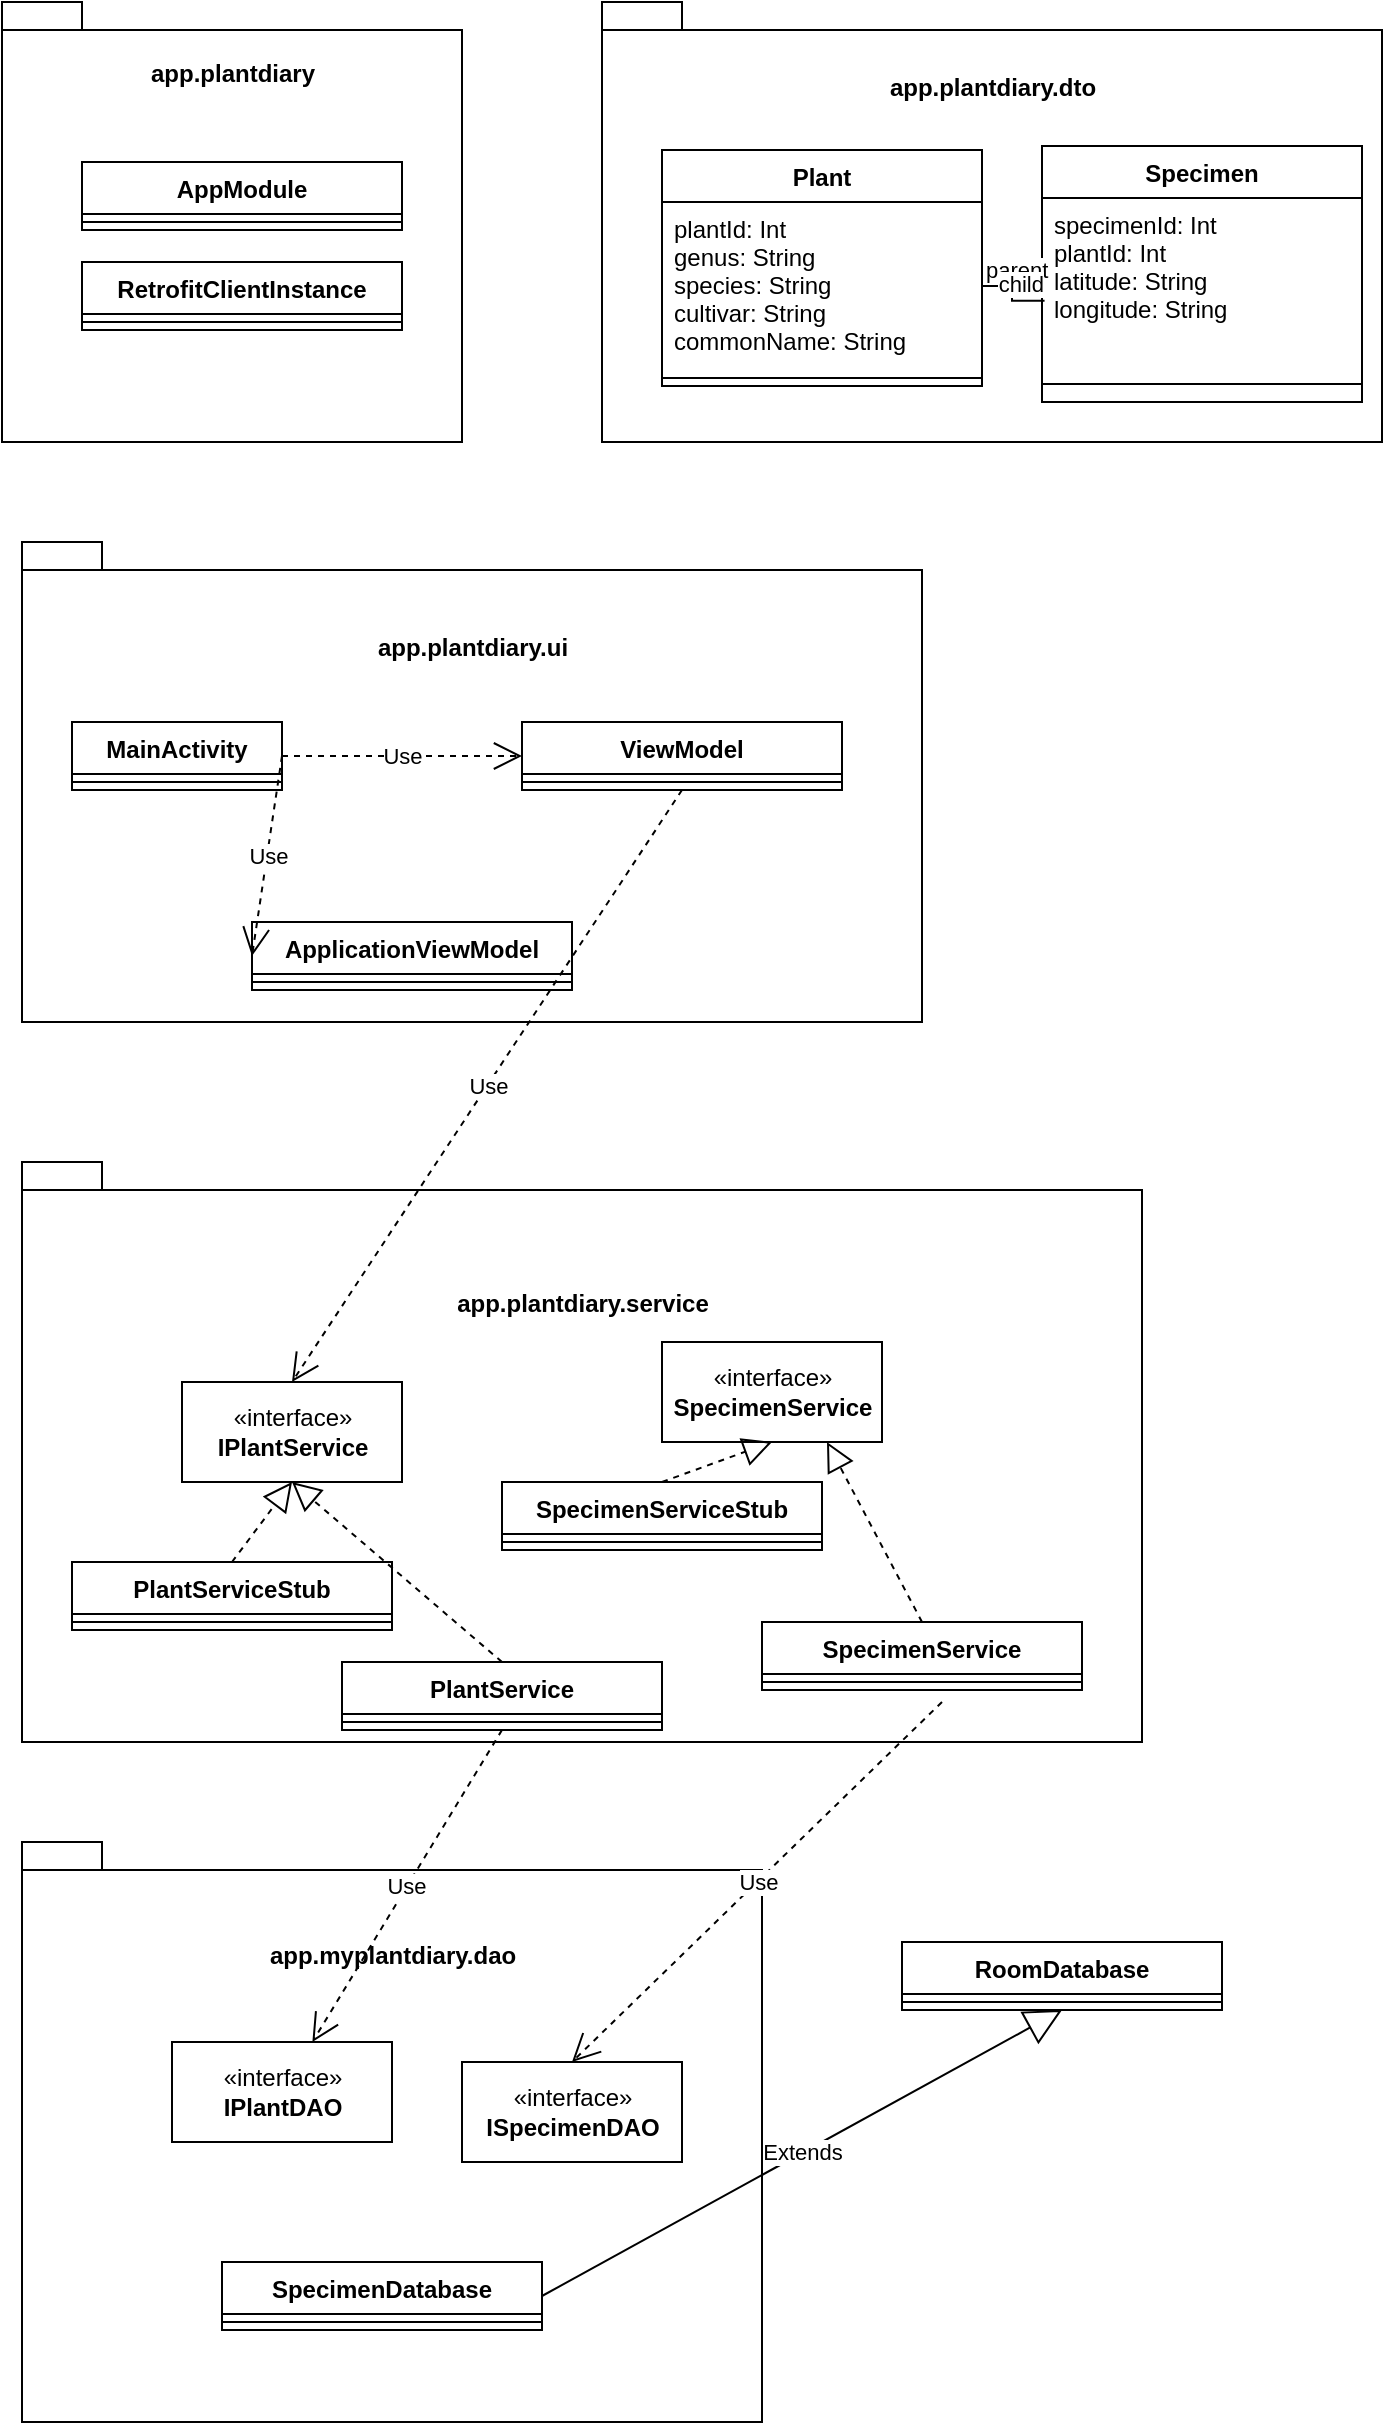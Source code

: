 <mxfile version="16.2.4" type="github">
  <diagram name="Page-1" id="c4acf3e9-155e-7222-9cf6-157b1a14988f">
    <mxGraphModel dx="1038" dy="481" grid="1" gridSize="10" guides="1" tooltips="1" connect="1" arrows="1" fold="1" page="1" pageScale="1" pageWidth="850" pageHeight="1100" background="none" math="0" shadow="0">
      <root>
        <mxCell id="0" />
        <mxCell id="1" parent="0" />
        <mxCell id="WbR7mpwzK_1HubP7EEPP-1" value="app.plantdiary&lt;br&gt;&lt;br&gt;&lt;br&gt;&lt;br&gt;&lt;br&gt;&lt;br&gt;&lt;br&gt;&lt;br&gt;&lt;br&gt;&lt;br&gt;&lt;br&gt;&lt;br&gt;" style="shape=folder;fontStyle=1;spacingTop=10;tabWidth=40;tabHeight=14;tabPosition=left;html=1;" vertex="1" parent="1">
          <mxGeometry x="140" y="30" width="230" height="220" as="geometry" />
        </mxCell>
        <mxCell id="WbR7mpwzK_1HubP7EEPP-2" value="AppModule" style="swimlane;fontStyle=1;align=center;verticalAlign=top;childLayout=stackLayout;horizontal=1;startSize=26;horizontalStack=0;resizeParent=1;resizeParentMax=0;resizeLast=0;collapsible=1;marginBottom=0;" vertex="1" parent="1">
          <mxGeometry x="180" y="110" width="160" height="34" as="geometry" />
        </mxCell>
        <mxCell id="WbR7mpwzK_1HubP7EEPP-4" value="" style="line;strokeWidth=1;fillColor=none;align=left;verticalAlign=middle;spacingTop=-1;spacingLeft=3;spacingRight=3;rotatable=0;labelPosition=right;points=[];portConstraint=eastwest;" vertex="1" parent="WbR7mpwzK_1HubP7EEPP-2">
          <mxGeometry y="26" width="160" height="8" as="geometry" />
        </mxCell>
        <mxCell id="WbR7mpwzK_1HubP7EEPP-6" value="RetrofitClientInstance" style="swimlane;fontStyle=1;align=center;verticalAlign=top;childLayout=stackLayout;horizontal=1;startSize=26;horizontalStack=0;resizeParent=1;resizeParentMax=0;resizeLast=0;collapsible=1;marginBottom=0;" vertex="1" parent="1">
          <mxGeometry x="180" y="160" width="160" height="34" as="geometry" />
        </mxCell>
        <mxCell id="WbR7mpwzK_1HubP7EEPP-8" value="" style="line;strokeWidth=1;fillColor=none;align=left;verticalAlign=middle;spacingTop=-1;spacingLeft=3;spacingRight=3;rotatable=0;labelPosition=right;points=[];portConstraint=eastwest;" vertex="1" parent="WbR7mpwzK_1HubP7EEPP-6">
          <mxGeometry y="26" width="160" height="8" as="geometry" />
        </mxCell>
        <mxCell id="WbR7mpwzK_1HubP7EEPP-10" value="app.plantdiary.ui&lt;br&gt;&lt;br&gt;&lt;br&gt;&lt;br&gt;&lt;br&gt;&lt;br&gt;&lt;br&gt;&lt;br&gt;&lt;br&gt;&lt;br&gt;&lt;br&gt;" style="shape=folder;fontStyle=1;spacingTop=10;tabWidth=40;tabHeight=14;tabPosition=left;html=1;" vertex="1" parent="1">
          <mxGeometry x="150" y="300" width="450" height="240" as="geometry" />
        </mxCell>
        <mxCell id="WbR7mpwzK_1HubP7EEPP-11" value="MainActivity" style="swimlane;fontStyle=1;align=center;verticalAlign=top;childLayout=stackLayout;horizontal=1;startSize=26;horizontalStack=0;resizeParent=1;resizeParentMax=0;resizeLast=0;collapsible=1;marginBottom=0;" vertex="1" parent="1">
          <mxGeometry x="175" y="390" width="105" height="34" as="geometry" />
        </mxCell>
        <mxCell id="WbR7mpwzK_1HubP7EEPP-13" value="" style="line;strokeWidth=1;fillColor=none;align=left;verticalAlign=middle;spacingTop=-1;spacingLeft=3;spacingRight=3;rotatable=0;labelPosition=right;points=[];portConstraint=eastwest;" vertex="1" parent="WbR7mpwzK_1HubP7EEPP-11">
          <mxGeometry y="26" width="105" height="8" as="geometry" />
        </mxCell>
        <mxCell id="WbR7mpwzK_1HubP7EEPP-15" value="ViewModel" style="swimlane;fontStyle=1;align=center;verticalAlign=top;childLayout=stackLayout;horizontal=1;startSize=26;horizontalStack=0;resizeParent=1;resizeParentMax=0;resizeLast=0;collapsible=1;marginBottom=0;" vertex="1" parent="1">
          <mxGeometry x="400" y="390" width="160" height="34" as="geometry" />
        </mxCell>
        <mxCell id="WbR7mpwzK_1HubP7EEPP-17" value="" style="line;strokeWidth=1;fillColor=none;align=left;verticalAlign=middle;spacingTop=-1;spacingLeft=3;spacingRight=3;rotatable=0;labelPosition=right;points=[];portConstraint=eastwest;" vertex="1" parent="WbR7mpwzK_1HubP7EEPP-15">
          <mxGeometry y="26" width="160" height="8" as="geometry" />
        </mxCell>
        <mxCell id="WbR7mpwzK_1HubP7EEPP-19" value="ApplicationViewModel" style="swimlane;fontStyle=1;align=center;verticalAlign=top;childLayout=stackLayout;horizontal=1;startSize=26;horizontalStack=0;resizeParent=1;resizeParentMax=0;resizeLast=0;collapsible=1;marginBottom=0;" vertex="1" parent="1">
          <mxGeometry x="265" y="490" width="160" height="34" as="geometry" />
        </mxCell>
        <mxCell id="WbR7mpwzK_1HubP7EEPP-21" value="" style="line;strokeWidth=1;fillColor=none;align=left;verticalAlign=middle;spacingTop=-1;spacingLeft=3;spacingRight=3;rotatable=0;labelPosition=right;points=[];portConstraint=eastwest;" vertex="1" parent="WbR7mpwzK_1HubP7EEPP-19">
          <mxGeometry y="26" width="160" height="8" as="geometry" />
        </mxCell>
        <mxCell id="WbR7mpwzK_1HubP7EEPP-23" value="Use" style="endArrow=open;endSize=12;dashed=1;html=1;rounded=0;exitX=1;exitY=0.5;exitDx=0;exitDy=0;entryX=0;entryY=0.5;entryDx=0;entryDy=0;" edge="1" parent="1" source="WbR7mpwzK_1HubP7EEPP-11" target="WbR7mpwzK_1HubP7EEPP-15">
          <mxGeometry width="160" relative="1" as="geometry">
            <mxPoint x="340" y="470" as="sourcePoint" />
            <mxPoint x="500" y="470" as="targetPoint" />
          </mxGeometry>
        </mxCell>
        <mxCell id="WbR7mpwzK_1HubP7EEPP-24" value="Use" style="endArrow=open;endSize=12;dashed=1;html=1;rounded=0;exitX=1;exitY=0.5;exitDx=0;exitDy=0;entryX=0;entryY=0.5;entryDx=0;entryDy=0;" edge="1" parent="1" source="WbR7mpwzK_1HubP7EEPP-11" target="WbR7mpwzK_1HubP7EEPP-19">
          <mxGeometry width="160" relative="1" as="geometry">
            <mxPoint x="340" y="470" as="sourcePoint" />
            <mxPoint x="500" y="470" as="targetPoint" />
          </mxGeometry>
        </mxCell>
        <mxCell id="WbR7mpwzK_1HubP7EEPP-25" value="app.plantdiary.dto&lt;br&gt;&lt;br&gt;&lt;br&gt;&lt;br&gt;&lt;br&gt;&lt;br&gt;&lt;br&gt;&lt;br&gt;&lt;br&gt;&lt;br&gt;&lt;br&gt;" style="shape=folder;fontStyle=1;spacingTop=10;tabWidth=40;tabHeight=14;tabPosition=left;html=1;" vertex="1" parent="1">
          <mxGeometry x="440" y="30" width="390" height="220" as="geometry" />
        </mxCell>
        <mxCell id="WbR7mpwzK_1HubP7EEPP-26" value="Plant" style="swimlane;fontStyle=1;align=center;verticalAlign=top;childLayout=stackLayout;horizontal=1;startSize=26;horizontalStack=0;resizeParent=1;resizeParentMax=0;resizeLast=0;collapsible=1;marginBottom=0;" vertex="1" parent="1">
          <mxGeometry x="470" y="104" width="160" height="118" as="geometry" />
        </mxCell>
        <mxCell id="WbR7mpwzK_1HubP7EEPP-27" value="plantId: Int&#xa;genus: String&#xa;species: String&#xa;cultivar: String&#xa;commonName: String" style="text;strokeColor=none;fillColor=none;align=left;verticalAlign=top;spacingLeft=4;spacingRight=4;overflow=hidden;rotatable=0;points=[[0,0.5],[1,0.5]];portConstraint=eastwest;" vertex="1" parent="WbR7mpwzK_1HubP7EEPP-26">
          <mxGeometry y="26" width="160" height="84" as="geometry" />
        </mxCell>
        <mxCell id="WbR7mpwzK_1HubP7EEPP-28" value="" style="line;strokeWidth=1;fillColor=none;align=left;verticalAlign=middle;spacingTop=-1;spacingLeft=3;spacingRight=3;rotatable=0;labelPosition=right;points=[];portConstraint=eastwest;" vertex="1" parent="WbR7mpwzK_1HubP7EEPP-26">
          <mxGeometry y="110" width="160" height="8" as="geometry" />
        </mxCell>
        <mxCell id="WbR7mpwzK_1HubP7EEPP-30" value="Specimen" style="swimlane;fontStyle=1;align=center;verticalAlign=top;childLayout=stackLayout;horizontal=1;startSize=26;horizontalStack=0;resizeParent=1;resizeParentMax=0;resizeLast=0;collapsible=1;marginBottom=0;" vertex="1" parent="1">
          <mxGeometry x="660" y="102" width="160" height="128" as="geometry" />
        </mxCell>
        <mxCell id="WbR7mpwzK_1HubP7EEPP-31" value="specimenId: Int&#xa;plantId: Int&#xa;latitude: String&#xa;longitude: String" style="text;strokeColor=none;fillColor=none;align=left;verticalAlign=top;spacingLeft=4;spacingRight=4;overflow=hidden;rotatable=0;points=[[0,0.5],[1,0.5]];portConstraint=eastwest;" vertex="1" parent="WbR7mpwzK_1HubP7EEPP-30">
          <mxGeometry y="26" width="160" height="84" as="geometry" />
        </mxCell>
        <mxCell id="WbR7mpwzK_1HubP7EEPP-32" value="" style="line;strokeWidth=1;fillColor=none;align=left;verticalAlign=middle;spacingTop=-1;spacingLeft=3;spacingRight=3;rotatable=0;labelPosition=right;points=[];portConstraint=eastwest;" vertex="1" parent="WbR7mpwzK_1HubP7EEPP-30">
          <mxGeometry y="110" width="160" height="18" as="geometry" />
        </mxCell>
        <mxCell id="WbR7mpwzK_1HubP7EEPP-36" value="" style="endArrow=none;html=1;edgeStyle=orthogonalEdgeStyle;rounded=0;exitX=1;exitY=0.5;exitDx=0;exitDy=0;entryX=0.008;entryY=0.612;entryDx=0;entryDy=0;entryPerimeter=0;" edge="1" parent="1" source="WbR7mpwzK_1HubP7EEPP-27" target="WbR7mpwzK_1HubP7EEPP-31">
          <mxGeometry relative="1" as="geometry">
            <mxPoint x="640" y="320" as="sourcePoint" />
            <mxPoint x="800" y="320" as="targetPoint" />
          </mxGeometry>
        </mxCell>
        <mxCell id="WbR7mpwzK_1HubP7EEPP-37" value="parent" style="edgeLabel;resizable=0;html=1;align=left;verticalAlign=bottom;" connectable="0" vertex="1" parent="WbR7mpwzK_1HubP7EEPP-36">
          <mxGeometry x="-1" relative="1" as="geometry" />
        </mxCell>
        <mxCell id="WbR7mpwzK_1HubP7EEPP-38" value="child" style="edgeLabel;resizable=0;html=1;align=right;verticalAlign=bottom;" connectable="0" vertex="1" parent="WbR7mpwzK_1HubP7EEPP-36">
          <mxGeometry x="1" relative="1" as="geometry" />
        </mxCell>
        <mxCell id="WbR7mpwzK_1HubP7EEPP-39" value="app.plantdiary.service&lt;br&gt;&lt;br&gt;&lt;br&gt;&lt;br&gt;&lt;br&gt;&lt;br&gt;&lt;br&gt;&lt;br&gt;&lt;br&gt;&lt;br&gt;&lt;br&gt;&lt;br&gt;" style="shape=folder;fontStyle=1;spacingTop=10;tabWidth=40;tabHeight=14;tabPosition=left;html=1;" vertex="1" parent="1">
          <mxGeometry x="150" y="610" width="560" height="290" as="geometry" />
        </mxCell>
        <mxCell id="WbR7mpwzK_1HubP7EEPP-40" value="«interface»&lt;br&gt;&lt;b&gt;IPlantService&lt;/b&gt;" style="html=1;" vertex="1" parent="1">
          <mxGeometry x="230" y="720" width="110" height="50" as="geometry" />
        </mxCell>
        <mxCell id="WbR7mpwzK_1HubP7EEPP-41" value="PlantServiceStub" style="swimlane;fontStyle=1;align=center;verticalAlign=top;childLayout=stackLayout;horizontal=1;startSize=26;horizontalStack=0;resizeParent=1;resizeParentMax=0;resizeLast=0;collapsible=1;marginBottom=0;" vertex="1" parent="1">
          <mxGeometry x="175" y="810" width="160" height="34" as="geometry" />
        </mxCell>
        <mxCell id="WbR7mpwzK_1HubP7EEPP-43" value="" style="line;strokeWidth=1;fillColor=none;align=left;verticalAlign=middle;spacingTop=-1;spacingLeft=3;spacingRight=3;rotatable=0;labelPosition=right;points=[];portConstraint=eastwest;" vertex="1" parent="WbR7mpwzK_1HubP7EEPP-41">
          <mxGeometry y="26" width="160" height="8" as="geometry" />
        </mxCell>
        <mxCell id="WbR7mpwzK_1HubP7EEPP-45" value="" style="endArrow=block;dashed=1;endFill=0;endSize=12;html=1;rounded=0;exitX=0.5;exitY=0;exitDx=0;exitDy=0;entryX=0.5;entryY=1;entryDx=0;entryDy=0;" edge="1" parent="1" source="WbR7mpwzK_1HubP7EEPP-41" target="WbR7mpwzK_1HubP7EEPP-40">
          <mxGeometry width="160" relative="1" as="geometry">
            <mxPoint x="340" y="700" as="sourcePoint" />
            <mxPoint x="500" y="700" as="targetPoint" />
          </mxGeometry>
        </mxCell>
        <mxCell id="WbR7mpwzK_1HubP7EEPP-46" value="PlantService" style="swimlane;fontStyle=1;align=center;verticalAlign=top;childLayout=stackLayout;horizontal=1;startSize=26;horizontalStack=0;resizeParent=1;resizeParentMax=0;resizeLast=0;collapsible=1;marginBottom=0;" vertex="1" parent="1">
          <mxGeometry x="310" y="860" width="160" height="34" as="geometry" />
        </mxCell>
        <mxCell id="WbR7mpwzK_1HubP7EEPP-48" value="" style="line;strokeWidth=1;fillColor=none;align=left;verticalAlign=middle;spacingTop=-1;spacingLeft=3;spacingRight=3;rotatable=0;labelPosition=right;points=[];portConstraint=eastwest;" vertex="1" parent="WbR7mpwzK_1HubP7EEPP-46">
          <mxGeometry y="26" width="160" height="8" as="geometry" />
        </mxCell>
        <mxCell id="WbR7mpwzK_1HubP7EEPP-50" value="" style="endArrow=block;dashed=1;endFill=0;endSize=12;html=1;rounded=0;entryX=0.5;entryY=1;entryDx=0;entryDy=0;exitX=0.5;exitY=0;exitDx=0;exitDy=0;" edge="1" parent="1" source="WbR7mpwzK_1HubP7EEPP-46" target="WbR7mpwzK_1HubP7EEPP-40">
          <mxGeometry width="160" relative="1" as="geometry">
            <mxPoint x="340" y="700" as="sourcePoint" />
            <mxPoint x="500" y="700" as="targetPoint" />
          </mxGeometry>
        </mxCell>
        <mxCell id="WbR7mpwzK_1HubP7EEPP-51" value="«interface»&lt;br&gt;&lt;b&gt;SpecimenService&lt;/b&gt;" style="html=1;" vertex="1" parent="1">
          <mxGeometry x="470" y="700" width="110" height="50" as="geometry" />
        </mxCell>
        <mxCell id="WbR7mpwzK_1HubP7EEPP-52" value="SpecimenServiceStub" style="swimlane;fontStyle=1;align=center;verticalAlign=top;childLayout=stackLayout;horizontal=1;startSize=26;horizontalStack=0;resizeParent=1;resizeParentMax=0;resizeLast=0;collapsible=1;marginBottom=0;" vertex="1" parent="1">
          <mxGeometry x="390" y="770" width="160" height="34" as="geometry" />
        </mxCell>
        <mxCell id="WbR7mpwzK_1HubP7EEPP-54" value="" style="line;strokeWidth=1;fillColor=none;align=left;verticalAlign=middle;spacingTop=-1;spacingLeft=3;spacingRight=3;rotatable=0;labelPosition=right;points=[];portConstraint=eastwest;" vertex="1" parent="WbR7mpwzK_1HubP7EEPP-52">
          <mxGeometry y="26" width="160" height="8" as="geometry" />
        </mxCell>
        <mxCell id="WbR7mpwzK_1HubP7EEPP-56" value="" style="endArrow=block;dashed=1;endFill=0;endSize=12;html=1;rounded=0;entryX=0.5;entryY=1;entryDx=0;entryDy=0;exitX=0.5;exitY=0;exitDx=0;exitDy=0;" edge="1" parent="1" source="WbR7mpwzK_1HubP7EEPP-52" target="WbR7mpwzK_1HubP7EEPP-51">
          <mxGeometry width="160" relative="1" as="geometry">
            <mxPoint x="340" y="700" as="sourcePoint" />
            <mxPoint x="500" y="700" as="targetPoint" />
          </mxGeometry>
        </mxCell>
        <mxCell id="WbR7mpwzK_1HubP7EEPP-57" value="SpecimenService" style="swimlane;fontStyle=1;align=center;verticalAlign=top;childLayout=stackLayout;horizontal=1;startSize=26;horizontalStack=0;resizeParent=1;resizeParentMax=0;resizeLast=0;collapsible=1;marginBottom=0;" vertex="1" parent="1">
          <mxGeometry x="520" y="840" width="160" height="34" as="geometry" />
        </mxCell>
        <mxCell id="WbR7mpwzK_1HubP7EEPP-59" value="" style="line;strokeWidth=1;fillColor=none;align=left;verticalAlign=middle;spacingTop=-1;spacingLeft=3;spacingRight=3;rotatable=0;labelPosition=right;points=[];portConstraint=eastwest;" vertex="1" parent="WbR7mpwzK_1HubP7EEPP-57">
          <mxGeometry y="26" width="160" height="8" as="geometry" />
        </mxCell>
        <mxCell id="WbR7mpwzK_1HubP7EEPP-62" value="" style="endArrow=block;dashed=1;endFill=0;endSize=12;html=1;rounded=0;exitX=0.5;exitY=0;exitDx=0;exitDy=0;entryX=0.75;entryY=1;entryDx=0;entryDy=0;" edge="1" parent="1" source="WbR7mpwzK_1HubP7EEPP-57" target="WbR7mpwzK_1HubP7EEPP-51">
          <mxGeometry width="160" relative="1" as="geometry">
            <mxPoint x="340" y="700" as="sourcePoint" />
            <mxPoint x="500" y="700" as="targetPoint" />
          </mxGeometry>
        </mxCell>
        <mxCell id="WbR7mpwzK_1HubP7EEPP-63" value="Use" style="endArrow=open;endSize=12;dashed=1;html=1;rounded=0;exitX=0.5;exitY=1;exitDx=0;exitDy=0;entryX=0.5;entryY=0;entryDx=0;entryDy=0;" edge="1" parent="1" source="WbR7mpwzK_1HubP7EEPP-15" target="WbR7mpwzK_1HubP7EEPP-40">
          <mxGeometry width="160" relative="1" as="geometry">
            <mxPoint x="340" y="500" as="sourcePoint" />
            <mxPoint x="500" y="500" as="targetPoint" />
          </mxGeometry>
        </mxCell>
        <mxCell id="WbR7mpwzK_1HubP7EEPP-64" value="app.myplantdiary.dao&lt;br&gt;&lt;br&gt;&lt;br&gt;&lt;br&gt;&lt;br&gt;&lt;br&gt;&lt;br&gt;&lt;br&gt;&lt;br&gt;&lt;br&gt;&lt;br&gt;&lt;br&gt;&lt;br&gt;&lt;br&gt;" style="shape=folder;fontStyle=1;spacingTop=10;tabWidth=40;tabHeight=14;tabPosition=left;html=1;" vertex="1" parent="1">
          <mxGeometry x="150" y="950" width="370" height="290" as="geometry" />
        </mxCell>
        <mxCell id="WbR7mpwzK_1HubP7EEPP-65" value="«interface»&lt;br&gt;&lt;b&gt;IPlantDAO&lt;/b&gt;" style="html=1;" vertex="1" parent="1">
          <mxGeometry x="225" y="1050" width="110" height="50" as="geometry" />
        </mxCell>
        <mxCell id="WbR7mpwzK_1HubP7EEPP-66" value="Use" style="endArrow=open;endSize=12;dashed=1;html=1;rounded=0;exitX=0.5;exitY=1;exitDx=0;exitDy=0;" edge="1" parent="1" source="WbR7mpwzK_1HubP7EEPP-46" target="WbR7mpwzK_1HubP7EEPP-65">
          <mxGeometry width="160" relative="1" as="geometry">
            <mxPoint x="340" y="900" as="sourcePoint" />
            <mxPoint x="500" y="900" as="targetPoint" />
          </mxGeometry>
        </mxCell>
        <mxCell id="WbR7mpwzK_1HubP7EEPP-67" value="«interface»&lt;br&gt;&lt;b&gt;ISpecimenDAO&lt;/b&gt;" style="html=1;" vertex="1" parent="1">
          <mxGeometry x="370" y="1060" width="110" height="50" as="geometry" />
        </mxCell>
        <mxCell id="WbR7mpwzK_1HubP7EEPP-68" value="Use" style="endArrow=open;endSize=12;dashed=1;html=1;rounded=0;entryX=0.5;entryY=0;entryDx=0;entryDy=0;" edge="1" parent="1" target="WbR7mpwzK_1HubP7EEPP-67">
          <mxGeometry width="160" relative="1" as="geometry">
            <mxPoint x="610" y="880" as="sourcePoint" />
            <mxPoint x="500" y="1000" as="targetPoint" />
          </mxGeometry>
        </mxCell>
        <mxCell id="WbR7mpwzK_1HubP7EEPP-69" value="SpecimenDatabase" style="swimlane;fontStyle=1;align=center;verticalAlign=top;childLayout=stackLayout;horizontal=1;startSize=26;horizontalStack=0;resizeParent=1;resizeParentMax=0;resizeLast=0;collapsible=1;marginBottom=0;" vertex="1" parent="1">
          <mxGeometry x="250" y="1160" width="160" height="34" as="geometry" />
        </mxCell>
        <mxCell id="WbR7mpwzK_1HubP7EEPP-71" value="" style="line;strokeWidth=1;fillColor=none;align=left;verticalAlign=middle;spacingTop=-1;spacingLeft=3;spacingRight=3;rotatable=0;labelPosition=right;points=[];portConstraint=eastwest;" vertex="1" parent="WbR7mpwzK_1HubP7EEPP-69">
          <mxGeometry y="26" width="160" height="8" as="geometry" />
        </mxCell>
        <mxCell id="WbR7mpwzK_1HubP7EEPP-73" value="RoomDatabase" style="swimlane;fontStyle=1;align=center;verticalAlign=top;childLayout=stackLayout;horizontal=1;startSize=26;horizontalStack=0;resizeParent=1;resizeParentMax=0;resizeLast=0;collapsible=1;marginBottom=0;" vertex="1" parent="1">
          <mxGeometry x="590" y="1000" width="160" height="34" as="geometry" />
        </mxCell>
        <mxCell id="WbR7mpwzK_1HubP7EEPP-75" value="" style="line;strokeWidth=1;fillColor=none;align=left;verticalAlign=middle;spacingTop=-1;spacingLeft=3;spacingRight=3;rotatable=0;labelPosition=right;points=[];portConstraint=eastwest;" vertex="1" parent="WbR7mpwzK_1HubP7EEPP-73">
          <mxGeometry y="26" width="160" height="8" as="geometry" />
        </mxCell>
        <mxCell id="WbR7mpwzK_1HubP7EEPP-78" value="Extends" style="endArrow=block;endSize=16;endFill=0;html=1;rounded=0;exitX=1;exitY=0.5;exitDx=0;exitDy=0;entryX=0.5;entryY=1;entryDx=0;entryDy=0;" edge="1" parent="1" source="WbR7mpwzK_1HubP7EEPP-69" target="WbR7mpwzK_1HubP7EEPP-73">
          <mxGeometry width="160" relative="1" as="geometry">
            <mxPoint x="360" y="1100" as="sourcePoint" />
            <mxPoint x="520" y="1100" as="targetPoint" />
          </mxGeometry>
        </mxCell>
      </root>
    </mxGraphModel>
  </diagram>
</mxfile>
